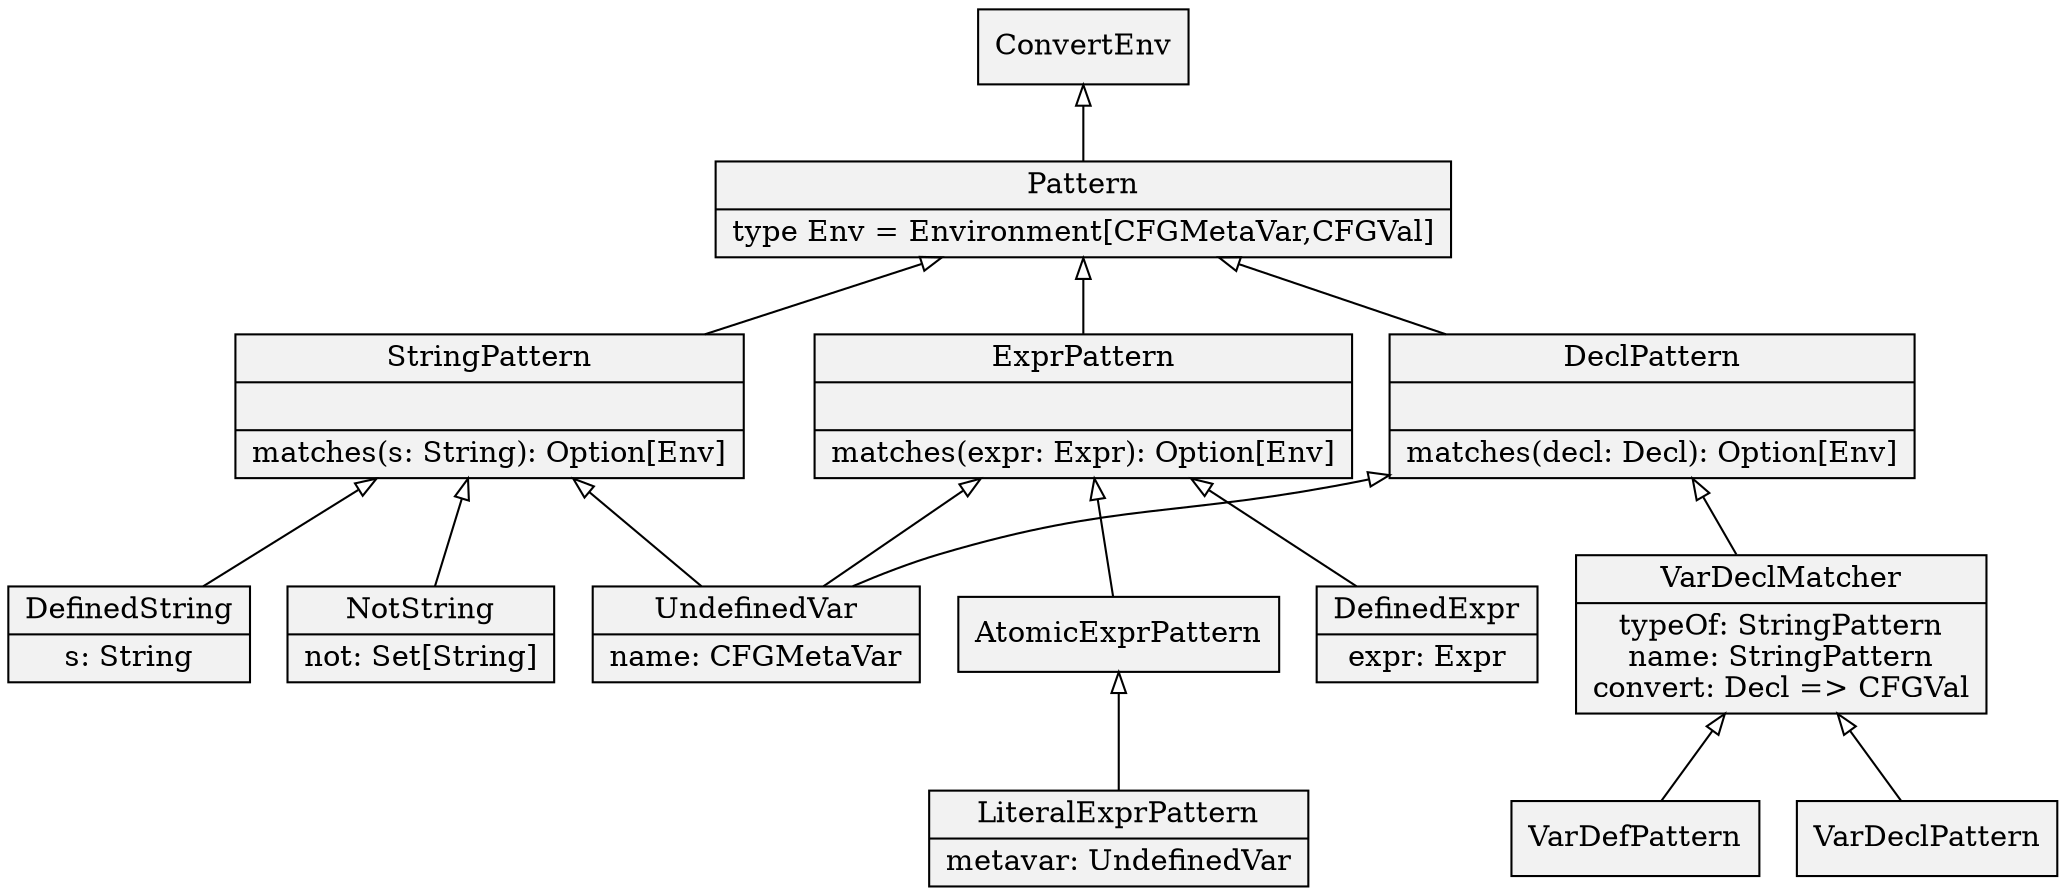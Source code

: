 digraph hierarchy {
	node[shape=record,style=filled,fillcolor=gray95]
	edge[dir=back, arrowtail=empty]

    // nodes
    Pat [label="{Pattern|type Env = Environment[CFGMetaVar,CFGVal]}"]
	Convert [label="ConvertEnv"]
	DeclPat [label="{DeclPattern||matches(decl: Decl): Option[Env]}"]
	StringPat [label="{StringPattern||matches(s: String): Option[Env]}"]
	ExprPat [label="{ExprPattern||matches(expr: Expr): Option[Env]}"]
	AtomicPat [label="AtomicExprPattern"]
	Undef [label="{UndefinedVar|name: CFGMetaVar}"]
	DefExpr [label="{DefinedExpr|expr: Expr}"]
	DefString [label="{DefinedString|s: String}"]
	NotString [label="{NotString|not: Set[String]}"]
	Lit [label="{LiteralExprPattern|metavar: UndefinedVar}"]
	VarDeclMatch [label="{VarDeclMatcher|typeOf: StringPattern\nname: StringPattern\nconvert: Decl =\> CFGVal}"]
	VarDeclPat [label="{VarDeclPattern}"]
	VarDefPat [label="{VarDefPattern}"]	   
	   
    // links    
    Convert -> Pat
	
	Pat -> DeclPat
	Pat -> StringPat
	Pat -> ExprPat
	
	StringPat -> DefString
	StringPat -> NotString
	StringPat -> Undef
	
	ExprPat -> DefExpr
	ExprPat -> Undef
	ExprPat -> AtomicPat
	
	AtomicPat -> Lit
		
	DeclPat -> Undef
	DeclPat -> VarDeclMatch
	VarDeclMatch -> VarDeclPat
	VarDeclMatch -> VarDefPat
}